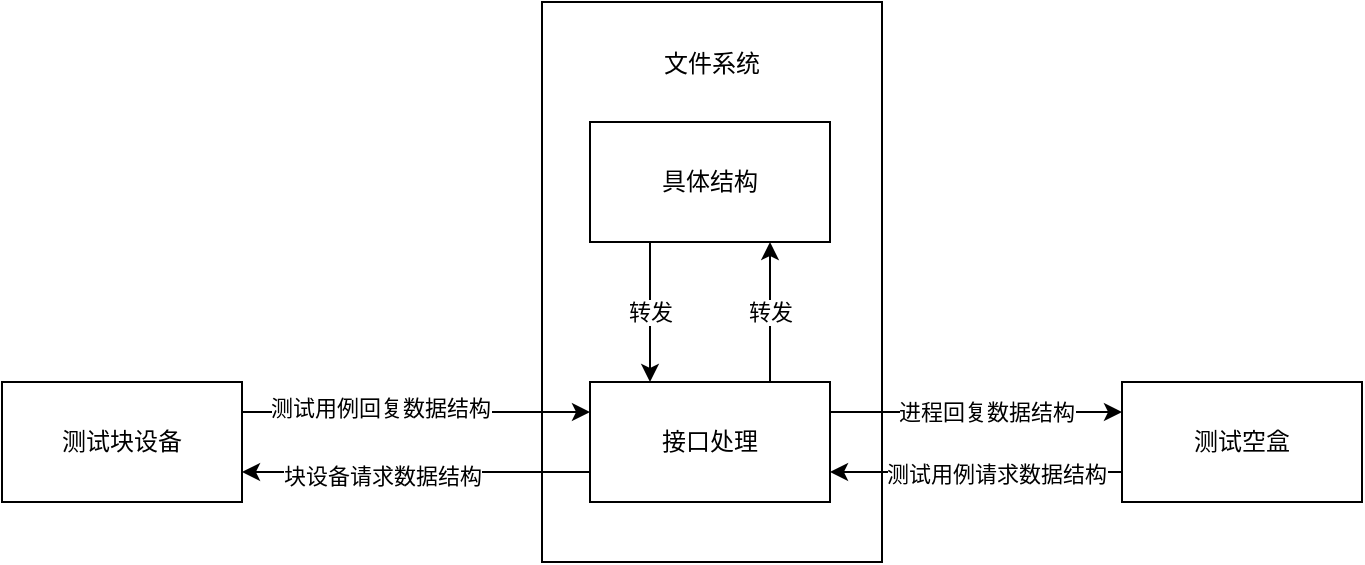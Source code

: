 <mxfile version="20.8.23" type="github">
  <diagram name="第 1 页" id="G2iAPM-marGcxllxZqmY">
    <mxGraphModel dx="1434" dy="732" grid="1" gridSize="10" guides="1" tooltips="1" connect="1" arrows="1" fold="1" page="1" pageScale="1" pageWidth="827" pageHeight="1169" math="0" shadow="0">
      <root>
        <mxCell id="0" />
        <mxCell id="1" parent="0" />
        <mxCell id="UMAYZT6L1rhuLQns0fhw-1" value="文件系统" style="rounded=0;whiteSpace=wrap;html=1;verticalAlign=top;spacingTop=17;" vertex="1" parent="1">
          <mxGeometry x="330" y="200" width="170" height="280" as="geometry" />
        </mxCell>
        <mxCell id="UMAYZT6L1rhuLQns0fhw-2" value="转发" style="edgeStyle=orthogonalEdgeStyle;rounded=0;orthogonalLoop=1;jettySize=auto;html=1;exitX=0.75;exitY=0;exitDx=0;exitDy=0;entryX=0.75;entryY=1;entryDx=0;entryDy=0;" edge="1" parent="1" source="UMAYZT6L1rhuLQns0fhw-6" target="UMAYZT6L1rhuLQns0fhw-8">
          <mxGeometry relative="1" as="geometry" />
        </mxCell>
        <mxCell id="UMAYZT6L1rhuLQns0fhw-3" style="edgeStyle=orthogonalEdgeStyle;rounded=0;orthogonalLoop=1;jettySize=auto;html=1;exitX=0;exitY=0.75;exitDx=0;exitDy=0;entryX=1;entryY=0.75;entryDx=0;entryDy=0;" edge="1" parent="1" source="UMAYZT6L1rhuLQns0fhw-6" target="UMAYZT6L1rhuLQns0fhw-14">
          <mxGeometry relative="1" as="geometry" />
        </mxCell>
        <mxCell id="UMAYZT6L1rhuLQns0fhw-4" value="块设备请求数据结构" style="edgeLabel;html=1;align=center;verticalAlign=middle;resizable=0;points=[];" vertex="1" connectable="0" parent="UMAYZT6L1rhuLQns0fhw-3">
          <mxGeometry x="0.333" y="2" relative="1" as="geometry">
            <mxPoint x="12" as="offset" />
          </mxGeometry>
        </mxCell>
        <mxCell id="UMAYZT6L1rhuLQns0fhw-5" value="进程回复数据结构" style="edgeStyle=orthogonalEdgeStyle;rounded=0;orthogonalLoop=1;jettySize=auto;html=1;exitX=1;exitY=0.25;exitDx=0;exitDy=0;entryX=0;entryY=0.25;entryDx=0;entryDy=0;spacingLeft=9;" edge="1" parent="1" source="UMAYZT6L1rhuLQns0fhw-6" target="UMAYZT6L1rhuLQns0fhw-11">
          <mxGeometry relative="1" as="geometry" />
        </mxCell>
        <mxCell id="UMAYZT6L1rhuLQns0fhw-6" value="接口处理" style="rounded=0;whiteSpace=wrap;html=1;" vertex="1" parent="1">
          <mxGeometry x="354" y="390" width="120" height="60" as="geometry" />
        </mxCell>
        <mxCell id="UMAYZT6L1rhuLQns0fhw-7" value="转发" style="edgeStyle=orthogonalEdgeStyle;rounded=0;orthogonalLoop=1;jettySize=auto;html=1;exitX=0.25;exitY=1;exitDx=0;exitDy=0;entryX=0.25;entryY=0;entryDx=0;entryDy=0;" edge="1" parent="1" source="UMAYZT6L1rhuLQns0fhw-8" target="UMAYZT6L1rhuLQns0fhw-6">
          <mxGeometry relative="1" as="geometry" />
        </mxCell>
        <mxCell id="UMAYZT6L1rhuLQns0fhw-8" value="具体结构" style="rounded=0;whiteSpace=wrap;html=1;" vertex="1" parent="1">
          <mxGeometry x="354" y="260" width="120" height="60" as="geometry" />
        </mxCell>
        <mxCell id="UMAYZT6L1rhuLQns0fhw-9" style="edgeStyle=orthogonalEdgeStyle;rounded=0;orthogonalLoop=1;jettySize=auto;html=1;exitX=0;exitY=0.75;exitDx=0;exitDy=0;entryX=1;entryY=0.75;entryDx=0;entryDy=0;" edge="1" parent="1" source="UMAYZT6L1rhuLQns0fhw-11" target="UMAYZT6L1rhuLQns0fhw-6">
          <mxGeometry relative="1" as="geometry" />
        </mxCell>
        <mxCell id="UMAYZT6L1rhuLQns0fhw-10" value="测试用例请求数据结构" style="edgeLabel;html=1;align=center;verticalAlign=middle;resizable=0;points=[];" vertex="1" connectable="0" parent="UMAYZT6L1rhuLQns0fhw-9">
          <mxGeometry x="0.223" y="1" relative="1" as="geometry">
            <mxPoint x="26" as="offset" />
          </mxGeometry>
        </mxCell>
        <mxCell id="UMAYZT6L1rhuLQns0fhw-11" value="测试空盒" style="rounded=0;whiteSpace=wrap;html=1;" vertex="1" parent="1">
          <mxGeometry x="620" y="390" width="120" height="60" as="geometry" />
        </mxCell>
        <mxCell id="UMAYZT6L1rhuLQns0fhw-12" style="edgeStyle=orthogonalEdgeStyle;rounded=0;orthogonalLoop=1;jettySize=auto;html=1;exitX=1;exitY=0.25;exitDx=0;exitDy=0;entryX=0;entryY=0.25;entryDx=0;entryDy=0;" edge="1" parent="1" source="UMAYZT6L1rhuLQns0fhw-14" target="UMAYZT6L1rhuLQns0fhw-6">
          <mxGeometry relative="1" as="geometry" />
        </mxCell>
        <mxCell id="UMAYZT6L1rhuLQns0fhw-13" value="测试用例回复数据结构" style="edgeLabel;html=1;align=center;verticalAlign=middle;resizable=0;points=[];" vertex="1" connectable="0" parent="UMAYZT6L1rhuLQns0fhw-12">
          <mxGeometry x="-0.207" y="2" relative="1" as="geometry">
            <mxPoint as="offset" />
          </mxGeometry>
        </mxCell>
        <mxCell id="UMAYZT6L1rhuLQns0fhw-14" value="测试块设备" style="rounded=0;whiteSpace=wrap;html=1;" vertex="1" parent="1">
          <mxGeometry x="60" y="390" width="120" height="60" as="geometry" />
        </mxCell>
      </root>
    </mxGraphModel>
  </diagram>
</mxfile>
